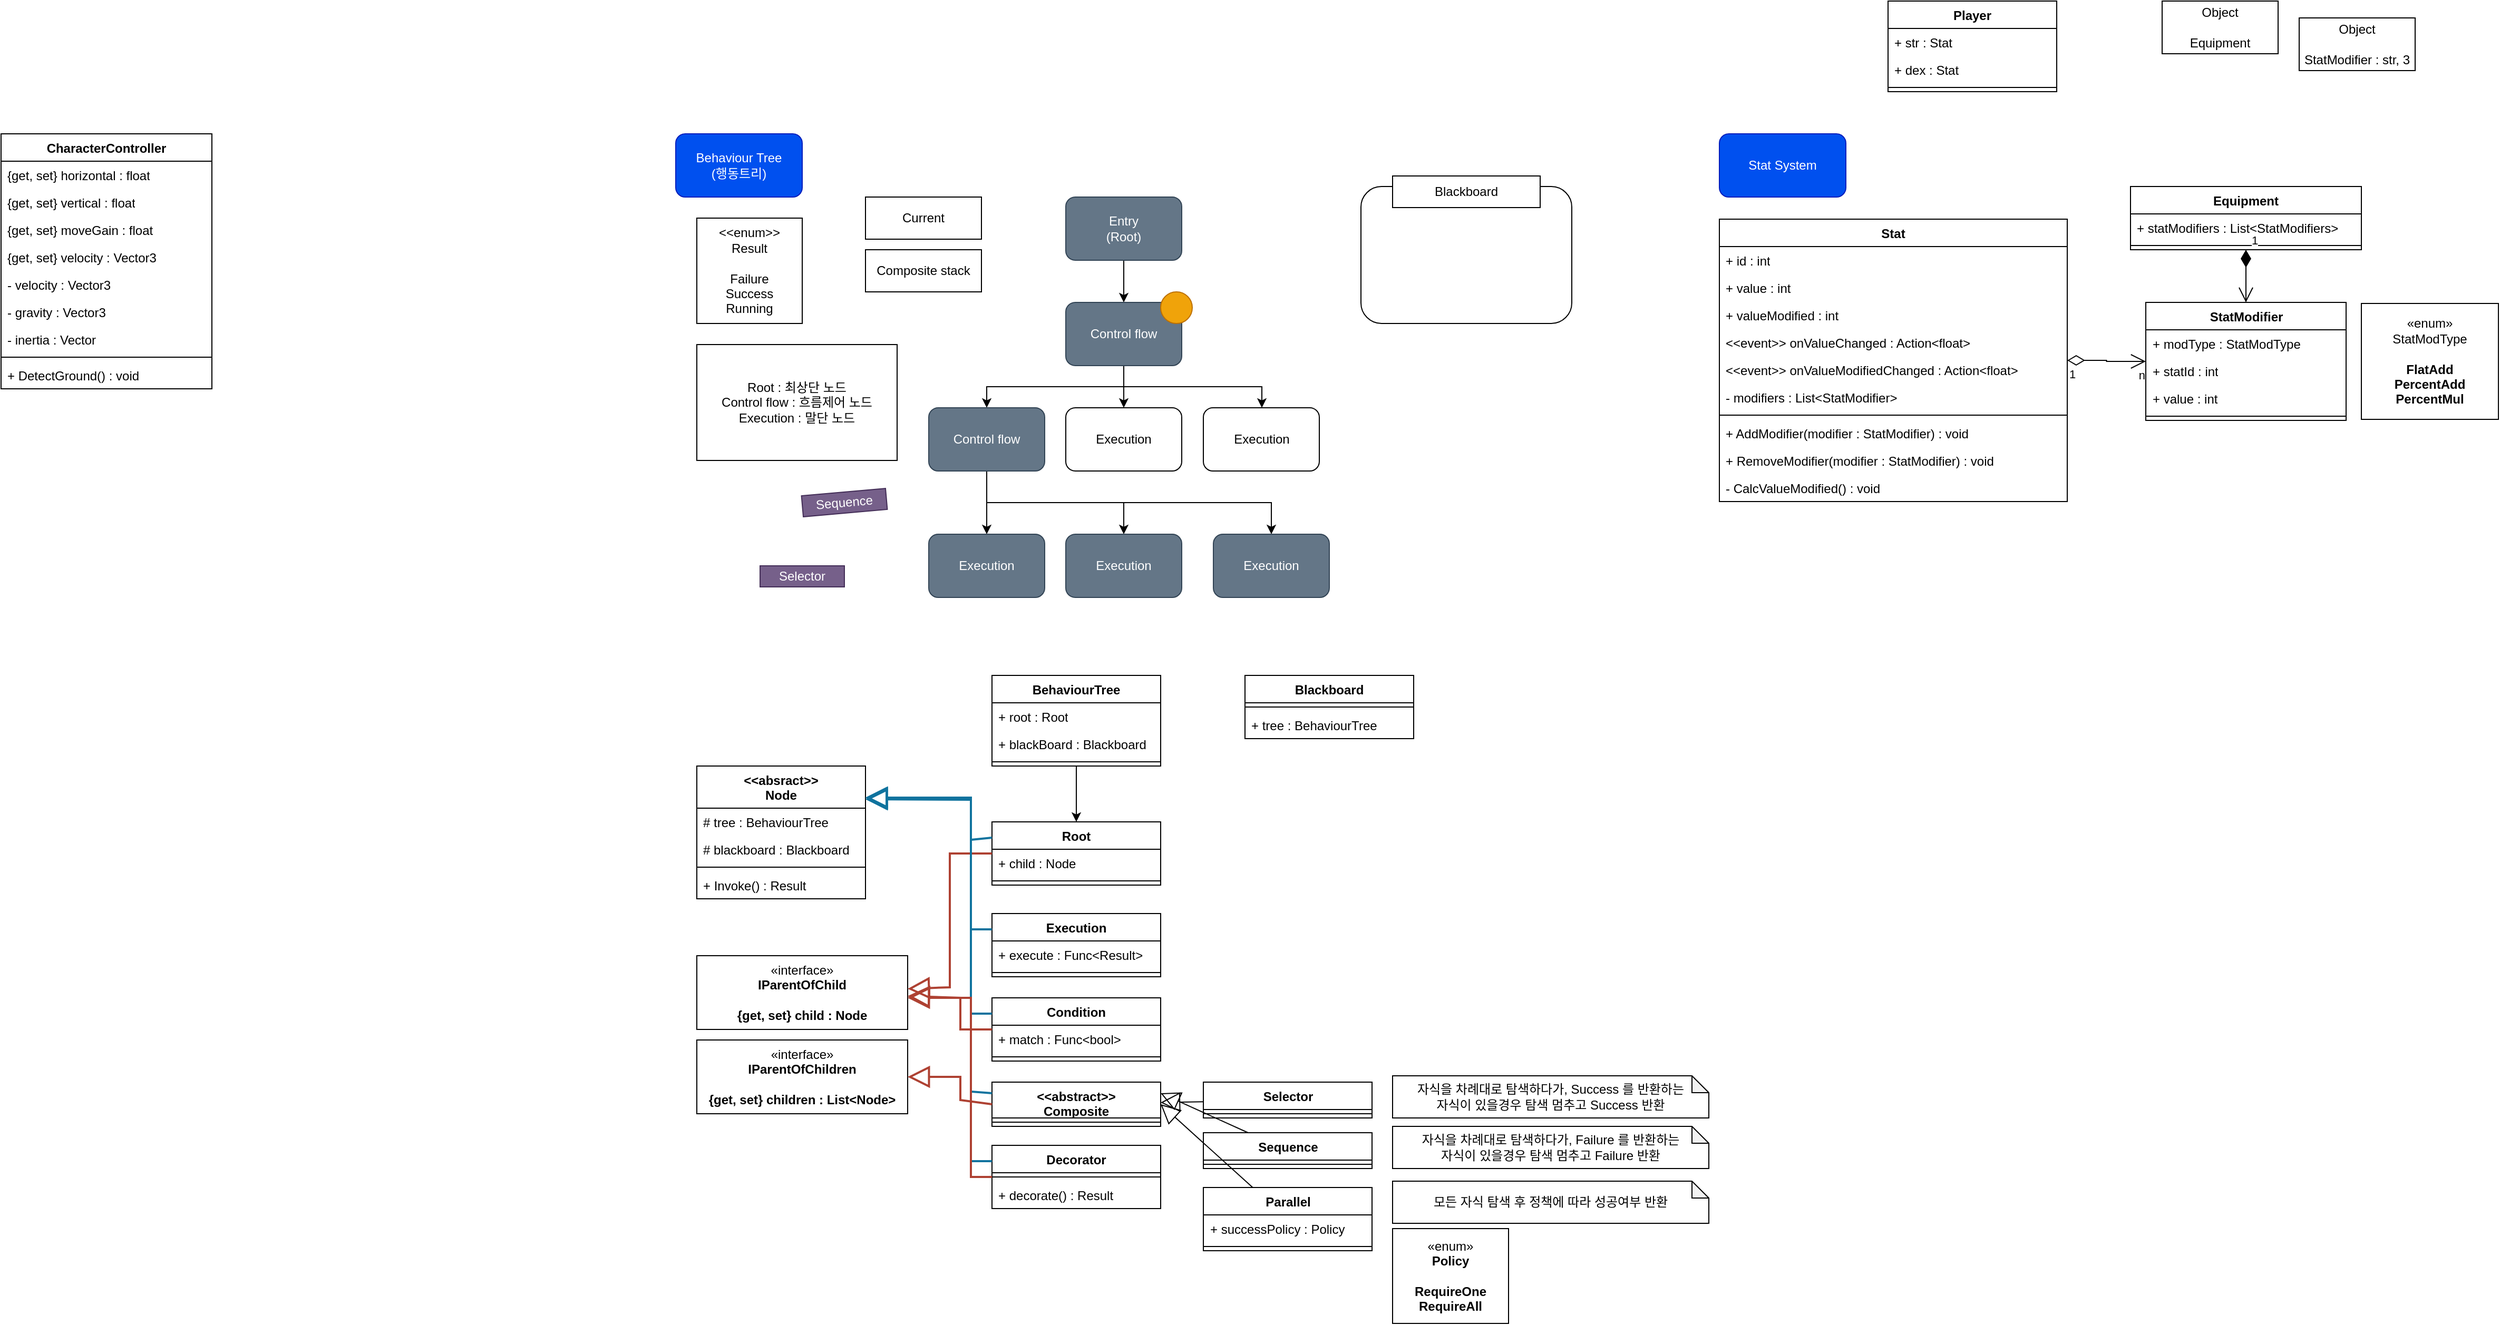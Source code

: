 <mxfile version="21.7.5" type="device">
  <diagram id="C5RBs43oDa-KdzZeNtuy" name="Page-1">
    <mxGraphModel dx="992" dy="1660" grid="1" gridSize="10" guides="1" tooltips="1" connect="1" arrows="1" fold="1" page="1" pageScale="1" pageWidth="827" pageHeight="1169" math="0" shadow="0">
      <root>
        <mxCell id="WIyWlLk6GJQsqaUBKTNV-0" />
        <mxCell id="WIyWlLk6GJQsqaUBKTNV-1" parent="WIyWlLk6GJQsqaUBKTNV-0" />
        <mxCell id="3A2nSRr05a6NxQdsoCol-0" value="CharacterController" style="swimlane;fontStyle=1;align=center;verticalAlign=top;childLayout=stackLayout;horizontal=1;startSize=26;horizontalStack=0;resizeParent=1;resizeParentMax=0;resizeLast=0;collapsible=1;marginBottom=0;whiteSpace=wrap;html=1;" parent="WIyWlLk6GJQsqaUBKTNV-1" vertex="1">
          <mxGeometry x="40" y="40" width="200" height="242" as="geometry" />
        </mxCell>
        <mxCell id="3A2nSRr05a6NxQdsoCol-1" value="{get, set} horizontal : float" style="text;strokeColor=none;fillColor=none;align=left;verticalAlign=top;spacingLeft=4;spacingRight=4;overflow=hidden;rotatable=0;points=[[0,0.5],[1,0.5]];portConstraint=eastwest;whiteSpace=wrap;html=1;" parent="3A2nSRr05a6NxQdsoCol-0" vertex="1">
          <mxGeometry y="26" width="200" height="26" as="geometry" />
        </mxCell>
        <mxCell id="3A2nSRr05a6NxQdsoCol-4" value="{get, set} vertical : float" style="text;strokeColor=none;fillColor=none;align=left;verticalAlign=top;spacingLeft=4;spacingRight=4;overflow=hidden;rotatable=0;points=[[0,0.5],[1,0.5]];portConstraint=eastwest;whiteSpace=wrap;html=1;" parent="3A2nSRr05a6NxQdsoCol-0" vertex="1">
          <mxGeometry y="52" width="200" height="26" as="geometry" />
        </mxCell>
        <mxCell id="3A2nSRr05a6NxQdsoCol-5" value="{get, set} moveGain : float" style="text;strokeColor=none;fillColor=none;align=left;verticalAlign=top;spacingLeft=4;spacingRight=4;overflow=hidden;rotatable=0;points=[[0,0.5],[1,0.5]];portConstraint=eastwest;whiteSpace=wrap;html=1;" parent="3A2nSRr05a6NxQdsoCol-0" vertex="1">
          <mxGeometry y="78" width="200" height="26" as="geometry" />
        </mxCell>
        <mxCell id="3A2nSRr05a6NxQdsoCol-8" value="{get, set} velocity : Vector3" style="text;strokeColor=none;fillColor=none;align=left;verticalAlign=top;spacingLeft=4;spacingRight=4;overflow=hidden;rotatable=0;points=[[0,0.5],[1,0.5]];portConstraint=eastwest;whiteSpace=wrap;html=1;" parent="3A2nSRr05a6NxQdsoCol-0" vertex="1">
          <mxGeometry y="104" width="200" height="26" as="geometry" />
        </mxCell>
        <mxCell id="3A2nSRr05a6NxQdsoCol-9" value="- velocity : Vector3" style="text;strokeColor=none;fillColor=none;align=left;verticalAlign=top;spacingLeft=4;spacingRight=4;overflow=hidden;rotatable=0;points=[[0,0.5],[1,0.5]];portConstraint=eastwest;whiteSpace=wrap;html=1;" parent="3A2nSRr05a6NxQdsoCol-0" vertex="1">
          <mxGeometry y="130" width="200" height="26" as="geometry" />
        </mxCell>
        <mxCell id="3A2nSRr05a6NxQdsoCol-6" value="- gravity : Vector3" style="text;strokeColor=none;fillColor=none;align=left;verticalAlign=top;spacingLeft=4;spacingRight=4;overflow=hidden;rotatable=0;points=[[0,0.5],[1,0.5]];portConstraint=eastwest;whiteSpace=wrap;html=1;" parent="3A2nSRr05a6NxQdsoCol-0" vertex="1">
          <mxGeometry y="156" width="200" height="26" as="geometry" />
        </mxCell>
        <mxCell id="3A2nSRr05a6NxQdsoCol-7" value="- inertia : Vector" style="text;strokeColor=none;fillColor=none;align=left;verticalAlign=top;spacingLeft=4;spacingRight=4;overflow=hidden;rotatable=0;points=[[0,0.5],[1,0.5]];portConstraint=eastwest;whiteSpace=wrap;html=1;" parent="3A2nSRr05a6NxQdsoCol-0" vertex="1">
          <mxGeometry y="182" width="200" height="26" as="geometry" />
        </mxCell>
        <mxCell id="3A2nSRr05a6NxQdsoCol-2" value="" style="line;strokeWidth=1;fillColor=none;align=left;verticalAlign=middle;spacingTop=-1;spacingLeft=3;spacingRight=3;rotatable=0;labelPosition=right;points=[];portConstraint=eastwest;strokeColor=inherit;" parent="3A2nSRr05a6NxQdsoCol-0" vertex="1">
          <mxGeometry y="208" width="200" height="8" as="geometry" />
        </mxCell>
        <mxCell id="3A2nSRr05a6NxQdsoCol-3" value="+ DetectGround() : void" style="text;strokeColor=none;fillColor=none;align=left;verticalAlign=top;spacingLeft=4;spacingRight=4;overflow=hidden;rotatable=0;points=[[0,0.5],[1,0.5]];portConstraint=eastwest;whiteSpace=wrap;html=1;" parent="3A2nSRr05a6NxQdsoCol-0" vertex="1">
          <mxGeometry y="216" width="200" height="26" as="geometry" />
        </mxCell>
        <mxCell id="oY7BJm6N0rm1ba3c1ZQi-0" value="Behaviour Tree&lt;br&gt;(행동트리)" style="rounded=1;whiteSpace=wrap;html=1;fillColor=#0050ef;fontColor=#ffffff;strokeColor=#001DBC;" parent="WIyWlLk6GJQsqaUBKTNV-1" vertex="1">
          <mxGeometry x="680" y="40" width="120" height="60" as="geometry" />
        </mxCell>
        <mxCell id="oY7BJm6N0rm1ba3c1ZQi-1" value="&amp;lt;&amp;lt;enum&amp;gt;&amp;gt;&lt;br&gt;Result&lt;br&gt;&lt;br&gt;Failure&lt;br&gt;Success&lt;br&gt;Running" style="rounded=0;whiteSpace=wrap;html=1;" parent="WIyWlLk6GJQsqaUBKTNV-1" vertex="1">
          <mxGeometry x="700" y="120" width="100" height="100" as="geometry" />
        </mxCell>
        <mxCell id="oY7BJm6N0rm1ba3c1ZQi-15" style="edgeStyle=orthogonalEdgeStyle;rounded=0;orthogonalLoop=1;jettySize=auto;html=1;" parent="WIyWlLk6GJQsqaUBKTNV-1" source="oY7BJm6N0rm1ba3c1ZQi-3" target="oY7BJm6N0rm1ba3c1ZQi-4" edge="1">
          <mxGeometry relative="1" as="geometry" />
        </mxCell>
        <mxCell id="oY7BJm6N0rm1ba3c1ZQi-3" value="Entry&lt;br&gt;(Root)" style="rounded=1;whiteSpace=wrap;html=1;fillColor=#647687;fontColor=#ffffff;strokeColor=#314354;" parent="WIyWlLk6GJQsqaUBKTNV-1" vertex="1">
          <mxGeometry x="1050" y="100" width="110" height="60" as="geometry" />
        </mxCell>
        <mxCell id="oY7BJm6N0rm1ba3c1ZQi-12" style="edgeStyle=orthogonalEdgeStyle;rounded=0;orthogonalLoop=1;jettySize=auto;html=1;" parent="WIyWlLk6GJQsqaUBKTNV-1" source="oY7BJm6N0rm1ba3c1ZQi-4" target="oY7BJm6N0rm1ba3c1ZQi-6" edge="1">
          <mxGeometry relative="1" as="geometry" />
        </mxCell>
        <mxCell id="oY7BJm6N0rm1ba3c1ZQi-13" style="edgeStyle=orthogonalEdgeStyle;rounded=0;orthogonalLoop=1;jettySize=auto;html=1;" parent="WIyWlLk6GJQsqaUBKTNV-1" source="oY7BJm6N0rm1ba3c1ZQi-4" target="oY7BJm6N0rm1ba3c1ZQi-5" edge="1">
          <mxGeometry relative="1" as="geometry">
            <Array as="points">
              <mxPoint x="1105" y="280" />
              <mxPoint x="975" y="280" />
            </Array>
          </mxGeometry>
        </mxCell>
        <mxCell id="oY7BJm6N0rm1ba3c1ZQi-14" style="edgeStyle=orthogonalEdgeStyle;rounded=0;orthogonalLoop=1;jettySize=auto;html=1;" parent="WIyWlLk6GJQsqaUBKTNV-1" source="oY7BJm6N0rm1ba3c1ZQi-4" target="oY7BJm6N0rm1ba3c1ZQi-7" edge="1">
          <mxGeometry relative="1" as="geometry">
            <Array as="points">
              <mxPoint x="1105" y="280" />
              <mxPoint x="1236" y="280" />
            </Array>
          </mxGeometry>
        </mxCell>
        <mxCell id="oY7BJm6N0rm1ba3c1ZQi-4" value="Control flow" style="rounded=1;whiteSpace=wrap;html=1;fillColor=#647687;fontColor=#ffffff;strokeColor=#314354;" parent="WIyWlLk6GJQsqaUBKTNV-1" vertex="1">
          <mxGeometry x="1050" y="200" width="110" height="60" as="geometry" />
        </mxCell>
        <mxCell id="oY7BJm6N0rm1ba3c1ZQi-10" style="edgeStyle=orthogonalEdgeStyle;rounded=0;orthogonalLoop=1;jettySize=auto;html=1;entryX=0.5;entryY=0;entryDx=0;entryDy=0;" parent="WIyWlLk6GJQsqaUBKTNV-1" source="oY7BJm6N0rm1ba3c1ZQi-5" target="oY7BJm6N0rm1ba3c1ZQi-8" edge="1">
          <mxGeometry relative="1" as="geometry" />
        </mxCell>
        <mxCell id="oY7BJm6N0rm1ba3c1ZQi-11" style="edgeStyle=orthogonalEdgeStyle;rounded=0;orthogonalLoop=1;jettySize=auto;html=1;" parent="WIyWlLk6GJQsqaUBKTNV-1" source="oY7BJm6N0rm1ba3c1ZQi-5" target="oY7BJm6N0rm1ba3c1ZQi-9" edge="1">
          <mxGeometry relative="1" as="geometry">
            <Array as="points">
              <mxPoint x="975" y="390" />
              <mxPoint x="1105" y="390" />
            </Array>
          </mxGeometry>
        </mxCell>
        <mxCell id="oY7BJm6N0rm1ba3c1ZQi-90" style="edgeStyle=orthogonalEdgeStyle;rounded=0;orthogonalLoop=1;jettySize=auto;html=1;" parent="WIyWlLk6GJQsqaUBKTNV-1" source="oY7BJm6N0rm1ba3c1ZQi-5" target="oY7BJm6N0rm1ba3c1ZQi-89" edge="1">
          <mxGeometry relative="1" as="geometry">
            <Array as="points">
              <mxPoint x="975" y="390" />
              <mxPoint x="1245" y="390" />
            </Array>
          </mxGeometry>
        </mxCell>
        <mxCell id="oY7BJm6N0rm1ba3c1ZQi-5" value="Control flow" style="rounded=1;whiteSpace=wrap;html=1;fillColor=#647687;fontColor=#ffffff;strokeColor=#314354;" parent="WIyWlLk6GJQsqaUBKTNV-1" vertex="1">
          <mxGeometry x="920" y="300" width="110" height="60" as="geometry" />
        </mxCell>
        <mxCell id="oY7BJm6N0rm1ba3c1ZQi-6" value="Execution" style="rounded=1;whiteSpace=wrap;html=1;" parent="WIyWlLk6GJQsqaUBKTNV-1" vertex="1">
          <mxGeometry x="1050" y="300" width="110" height="60" as="geometry" />
        </mxCell>
        <mxCell id="oY7BJm6N0rm1ba3c1ZQi-7" value="Execution" style="rounded=1;whiteSpace=wrap;html=1;" parent="WIyWlLk6GJQsqaUBKTNV-1" vertex="1">
          <mxGeometry x="1180.5" y="300" width="110" height="60" as="geometry" />
        </mxCell>
        <mxCell id="oY7BJm6N0rm1ba3c1ZQi-8" value="Execution" style="rounded=1;whiteSpace=wrap;html=1;fillColor=#647687;fontColor=#ffffff;strokeColor=#314354;" parent="WIyWlLk6GJQsqaUBKTNV-1" vertex="1">
          <mxGeometry x="920" y="420" width="110" height="60" as="geometry" />
        </mxCell>
        <mxCell id="oY7BJm6N0rm1ba3c1ZQi-9" value="Execution" style="rounded=1;whiteSpace=wrap;html=1;fillColor=#647687;fontColor=#ffffff;strokeColor=#314354;" parent="WIyWlLk6GJQsqaUBKTNV-1" vertex="1">
          <mxGeometry x="1050" y="420" width="110" height="60" as="geometry" />
        </mxCell>
        <mxCell id="oY7BJm6N0rm1ba3c1ZQi-16" value="Root : 최상단 노드&lt;br&gt;Control flow : 흐름제어 노드&lt;br&gt;Execution : 말단 노드" style="rounded=0;whiteSpace=wrap;html=1;" parent="WIyWlLk6GJQsqaUBKTNV-1" vertex="1">
          <mxGeometry x="700" y="240" width="190" height="110" as="geometry" />
        </mxCell>
        <mxCell id="oY7BJm6N0rm1ba3c1ZQi-17" value="" style="rounded=1;whiteSpace=wrap;html=1;" parent="WIyWlLk6GJQsqaUBKTNV-1" vertex="1">
          <mxGeometry x="1330" y="90" width="200" height="130" as="geometry" />
        </mxCell>
        <mxCell id="oY7BJm6N0rm1ba3c1ZQi-18" value="Blackboard" style="rounded=0;whiteSpace=wrap;html=1;" parent="WIyWlLk6GJQsqaUBKTNV-1" vertex="1">
          <mxGeometry x="1360" y="80" width="140" height="30" as="geometry" />
        </mxCell>
        <mxCell id="oY7BJm6N0rm1ba3c1ZQi-22" value="&amp;lt;&amp;lt;absract&amp;gt;&amp;gt;&lt;br&gt;Node" style="swimlane;fontStyle=1;align=center;verticalAlign=top;childLayout=stackLayout;horizontal=1;startSize=40;horizontalStack=0;resizeParent=1;resizeParentMax=0;resizeLast=0;collapsible=1;marginBottom=0;whiteSpace=wrap;html=1;" parent="WIyWlLk6GJQsqaUBKTNV-1" vertex="1">
          <mxGeometry x="700" y="640" width="160" height="126" as="geometry" />
        </mxCell>
        <mxCell id="oY7BJm6N0rm1ba3c1ZQi-31" value="# tree : BehaviourTree" style="text;strokeColor=none;fillColor=none;align=left;verticalAlign=top;spacingLeft=4;spacingRight=4;overflow=hidden;rotatable=0;points=[[0,0.5],[1,0.5]];portConstraint=eastwest;whiteSpace=wrap;html=1;" parent="oY7BJm6N0rm1ba3c1ZQi-22" vertex="1">
          <mxGeometry y="40" width="160" height="26" as="geometry" />
        </mxCell>
        <mxCell id="oY7BJm6N0rm1ba3c1ZQi-30" value="# blackboard : Blackboard" style="text;strokeColor=none;fillColor=none;align=left;verticalAlign=top;spacingLeft=4;spacingRight=4;overflow=hidden;rotatable=0;points=[[0,0.5],[1,0.5]];portConstraint=eastwest;whiteSpace=wrap;html=1;" parent="oY7BJm6N0rm1ba3c1ZQi-22" vertex="1">
          <mxGeometry y="66" width="160" height="26" as="geometry" />
        </mxCell>
        <mxCell id="oY7BJm6N0rm1ba3c1ZQi-24" value="" style="line;strokeWidth=1;fillColor=none;align=left;verticalAlign=middle;spacingTop=-1;spacingLeft=3;spacingRight=3;rotatable=0;labelPosition=right;points=[];portConstraint=eastwest;strokeColor=inherit;" parent="oY7BJm6N0rm1ba3c1ZQi-22" vertex="1">
          <mxGeometry y="92" width="160" height="8" as="geometry" />
        </mxCell>
        <mxCell id="oY7BJm6N0rm1ba3c1ZQi-25" value="+ Invoke() : Result" style="text;strokeColor=none;fillColor=none;align=left;verticalAlign=top;spacingLeft=4;spacingRight=4;overflow=hidden;rotatable=0;points=[[0,0.5],[1,0.5]];portConstraint=eastwest;whiteSpace=wrap;html=1;" parent="oY7BJm6N0rm1ba3c1ZQi-22" vertex="1">
          <mxGeometry y="100" width="160" height="26" as="geometry" />
        </mxCell>
        <mxCell id="oY7BJm6N0rm1ba3c1ZQi-40" style="edgeStyle=orthogonalEdgeStyle;rounded=0;orthogonalLoop=1;jettySize=auto;html=1;entryX=0.5;entryY=0;entryDx=0;entryDy=0;" parent="WIyWlLk6GJQsqaUBKTNV-1" source="oY7BJm6N0rm1ba3c1ZQi-26" target="oY7BJm6N0rm1ba3c1ZQi-32" edge="1">
          <mxGeometry relative="1" as="geometry" />
        </mxCell>
        <mxCell id="oY7BJm6N0rm1ba3c1ZQi-26" value="BehaviourTree" style="swimlane;fontStyle=1;align=center;verticalAlign=top;childLayout=stackLayout;horizontal=1;startSize=26;horizontalStack=0;resizeParent=1;resizeParentMax=0;resizeLast=0;collapsible=1;marginBottom=0;whiteSpace=wrap;html=1;" parent="WIyWlLk6GJQsqaUBKTNV-1" vertex="1">
          <mxGeometry x="980" y="554" width="160" height="86" as="geometry" />
        </mxCell>
        <mxCell id="oY7BJm6N0rm1ba3c1ZQi-27" value="+ root : Root" style="text;strokeColor=none;fillColor=none;align=left;verticalAlign=top;spacingLeft=4;spacingRight=4;overflow=hidden;rotatable=0;points=[[0,0.5],[1,0.5]];portConstraint=eastwest;whiteSpace=wrap;html=1;" parent="oY7BJm6N0rm1ba3c1ZQi-26" vertex="1">
          <mxGeometry y="26" width="160" height="26" as="geometry" />
        </mxCell>
        <mxCell id="oY7BJm6N0rm1ba3c1ZQi-29" value="+ blackBoard : Blackboard" style="text;strokeColor=none;fillColor=none;align=left;verticalAlign=top;spacingLeft=4;spacingRight=4;overflow=hidden;rotatable=0;points=[[0,0.5],[1,0.5]];portConstraint=eastwest;whiteSpace=wrap;html=1;" parent="oY7BJm6N0rm1ba3c1ZQi-26" vertex="1">
          <mxGeometry y="52" width="160" height="26" as="geometry" />
        </mxCell>
        <mxCell id="oY7BJm6N0rm1ba3c1ZQi-28" value="" style="line;strokeWidth=1;fillColor=none;align=left;verticalAlign=middle;spacingTop=-1;spacingLeft=3;spacingRight=3;rotatable=0;labelPosition=right;points=[];portConstraint=eastwest;strokeColor=inherit;" parent="oY7BJm6N0rm1ba3c1ZQi-26" vertex="1">
          <mxGeometry y="78" width="160" height="8" as="geometry" />
        </mxCell>
        <mxCell id="oY7BJm6N0rm1ba3c1ZQi-32" value="Root" style="swimlane;fontStyle=1;align=center;verticalAlign=top;childLayout=stackLayout;horizontal=1;startSize=26;horizontalStack=0;resizeParent=1;resizeParentMax=0;resizeLast=0;collapsible=1;marginBottom=0;whiteSpace=wrap;html=1;" parent="WIyWlLk6GJQsqaUBKTNV-1" vertex="1">
          <mxGeometry x="980" y="693" width="160" height="60" as="geometry" />
        </mxCell>
        <mxCell id="oY7BJm6N0rm1ba3c1ZQi-35" value="+ child : Node" style="text;strokeColor=none;fillColor=none;align=left;verticalAlign=top;spacingLeft=4;spacingRight=4;overflow=hidden;rotatable=0;points=[[0,0.5],[1,0.5]];portConstraint=eastwest;whiteSpace=wrap;html=1;" parent="oY7BJm6N0rm1ba3c1ZQi-32" vertex="1">
          <mxGeometry y="26" width="160" height="26" as="geometry" />
        </mxCell>
        <mxCell id="oY7BJm6N0rm1ba3c1ZQi-34" value="" style="line;strokeWidth=1;fillColor=none;align=left;verticalAlign=middle;spacingTop=-1;spacingLeft=3;spacingRight=3;rotatable=0;labelPosition=right;points=[];portConstraint=eastwest;strokeColor=inherit;" parent="oY7BJm6N0rm1ba3c1ZQi-32" vertex="1">
          <mxGeometry y="52" width="160" height="8" as="geometry" />
        </mxCell>
        <mxCell id="oY7BJm6N0rm1ba3c1ZQi-36" value="«interface»&lt;br&gt;&lt;b&gt;IParentOfChild&lt;br&gt;&lt;br&gt;{get, set} child : Node&lt;br&gt;&lt;/b&gt;" style="html=1;whiteSpace=wrap;" parent="WIyWlLk6GJQsqaUBKTNV-1" vertex="1">
          <mxGeometry x="700" y="820" width="200" height="70" as="geometry" />
        </mxCell>
        <mxCell id="oY7BJm6N0rm1ba3c1ZQi-37" value="" style="endArrow=block;endSize=16;endFill=0;html=1;rounded=0;fillColor=#fad9d5;strokeColor=#ae4132;strokeWidth=2;" parent="WIyWlLk6GJQsqaUBKTNV-1" source="oY7BJm6N0rm1ba3c1ZQi-32" target="oY7BJm6N0rm1ba3c1ZQi-36" edge="1">
          <mxGeometry width="160" relative="1" as="geometry">
            <mxPoint x="1100" y="940" as="sourcePoint" />
            <mxPoint x="1260" y="940" as="targetPoint" />
            <Array as="points">
              <mxPoint x="940" y="723" />
              <mxPoint x="940" y="850" />
            </Array>
          </mxGeometry>
        </mxCell>
        <mxCell id="oY7BJm6N0rm1ba3c1ZQi-38" value="" style="endArrow=block;endSize=16;endFill=0;html=1;rounded=0;fillColor=#b1ddf0;strokeColor=#10739e;strokeWidth=2;exitX=0;exitY=0.25;exitDx=0;exitDy=0;entryX=1;entryY=0.25;entryDx=0;entryDy=0;" parent="WIyWlLk6GJQsqaUBKTNV-1" source="oY7BJm6N0rm1ba3c1ZQi-32" target="oY7BJm6N0rm1ba3c1ZQi-22" edge="1">
          <mxGeometry width="160" relative="1" as="geometry">
            <mxPoint x="986" y="730" as="sourcePoint" />
            <mxPoint x="841" y="830" as="targetPoint" />
            <Array as="points">
              <mxPoint x="960" y="710" />
              <mxPoint x="960" y="672" />
            </Array>
          </mxGeometry>
        </mxCell>
        <mxCell id="oY7BJm6N0rm1ba3c1ZQi-39" value="«interface»&lt;br&gt;&lt;b&gt;IParentOfChildren&lt;br&gt;&lt;br&gt;{get, set} children : List&amp;lt;Node&amp;gt;&lt;br&gt;&lt;/b&gt;" style="html=1;whiteSpace=wrap;" parent="WIyWlLk6GJQsqaUBKTNV-1" vertex="1">
          <mxGeometry x="700" y="900" width="200" height="70" as="geometry" />
        </mxCell>
        <mxCell id="oY7BJm6N0rm1ba3c1ZQi-42" value="Execution" style="swimlane;fontStyle=1;align=center;verticalAlign=top;childLayout=stackLayout;horizontal=1;startSize=26;horizontalStack=0;resizeParent=1;resizeParentMax=0;resizeLast=0;collapsible=1;marginBottom=0;whiteSpace=wrap;html=1;" parent="WIyWlLk6GJQsqaUBKTNV-1" vertex="1">
          <mxGeometry x="980" y="780" width="160" height="60" as="geometry" />
        </mxCell>
        <mxCell id="oY7BJm6N0rm1ba3c1ZQi-46" value="+ execute : Func&amp;lt;Result&amp;gt;" style="text;strokeColor=none;fillColor=none;align=left;verticalAlign=top;spacingLeft=4;spacingRight=4;overflow=hidden;rotatable=0;points=[[0,0.5],[1,0.5]];portConstraint=eastwest;whiteSpace=wrap;html=1;" parent="oY7BJm6N0rm1ba3c1ZQi-42" vertex="1">
          <mxGeometry y="26" width="160" height="26" as="geometry" />
        </mxCell>
        <mxCell id="oY7BJm6N0rm1ba3c1ZQi-44" value="" style="line;strokeWidth=1;fillColor=none;align=left;verticalAlign=middle;spacingTop=-1;spacingLeft=3;spacingRight=3;rotatable=0;labelPosition=right;points=[];portConstraint=eastwest;strokeColor=inherit;" parent="oY7BJm6N0rm1ba3c1ZQi-42" vertex="1">
          <mxGeometry y="52" width="160" height="8" as="geometry" />
        </mxCell>
        <mxCell id="oY7BJm6N0rm1ba3c1ZQi-45" value="" style="endArrow=block;endSize=16;endFill=0;html=1;rounded=0;fillColor=#b1ddf0;strokeColor=#10739e;strokeWidth=2;exitX=0;exitY=0.25;exitDx=0;exitDy=0;" parent="WIyWlLk6GJQsqaUBKTNV-1" source="oY7BJm6N0rm1ba3c1ZQi-42" edge="1">
          <mxGeometry width="160" relative="1" as="geometry">
            <mxPoint x="990" y="718" as="sourcePoint" />
            <mxPoint x="860" y="670" as="targetPoint" />
            <Array as="points">
              <mxPoint x="960" y="795" />
              <mxPoint x="960" y="670" />
            </Array>
          </mxGeometry>
        </mxCell>
        <mxCell id="oY7BJm6N0rm1ba3c1ZQi-47" value="Condition" style="swimlane;fontStyle=1;align=center;verticalAlign=top;childLayout=stackLayout;horizontal=1;startSize=26;horizontalStack=0;resizeParent=1;resizeParentMax=0;resizeLast=0;collapsible=1;marginBottom=0;whiteSpace=wrap;html=1;" parent="WIyWlLk6GJQsqaUBKTNV-1" vertex="1">
          <mxGeometry x="980" y="860" width="160" height="60" as="geometry" />
        </mxCell>
        <mxCell id="oY7BJm6N0rm1ba3c1ZQi-48" value="+ match : Func&amp;lt;bool&amp;gt;" style="text;strokeColor=none;fillColor=none;align=left;verticalAlign=top;spacingLeft=4;spacingRight=4;overflow=hidden;rotatable=0;points=[[0,0.5],[1,0.5]];portConstraint=eastwest;whiteSpace=wrap;html=1;" parent="oY7BJm6N0rm1ba3c1ZQi-47" vertex="1">
          <mxGeometry y="26" width="160" height="26" as="geometry" />
        </mxCell>
        <mxCell id="oY7BJm6N0rm1ba3c1ZQi-49" value="" style="line;strokeWidth=1;fillColor=none;align=left;verticalAlign=middle;spacingTop=-1;spacingLeft=3;spacingRight=3;rotatable=0;labelPosition=right;points=[];portConstraint=eastwest;strokeColor=inherit;" parent="oY7BJm6N0rm1ba3c1ZQi-47" vertex="1">
          <mxGeometry y="52" width="160" height="8" as="geometry" />
        </mxCell>
        <mxCell id="oY7BJm6N0rm1ba3c1ZQi-50" value="" style="endArrow=block;endSize=16;endFill=0;html=1;rounded=0;fillColor=#b1ddf0;strokeColor=#10739e;strokeWidth=2;exitX=0;exitY=0.25;exitDx=0;exitDy=0;" parent="WIyWlLk6GJQsqaUBKTNV-1" source="oY7BJm6N0rm1ba3c1ZQi-47" edge="1">
          <mxGeometry width="160" relative="1" as="geometry">
            <mxPoint x="950" y="940" as="sourcePoint" />
            <mxPoint x="860" y="670" as="targetPoint" />
            <Array as="points">
              <mxPoint x="960" y="875" />
              <mxPoint x="960" y="670" />
            </Array>
          </mxGeometry>
        </mxCell>
        <mxCell id="oY7BJm6N0rm1ba3c1ZQi-51" value="" style="endArrow=block;endSize=16;endFill=0;html=1;rounded=0;fillColor=#fad9d5;strokeColor=#ae4132;strokeWidth=2;" parent="WIyWlLk6GJQsqaUBKTNV-1" source="oY7BJm6N0rm1ba3c1ZQi-47" target="oY7BJm6N0rm1ba3c1ZQi-36" edge="1">
          <mxGeometry width="160" relative="1" as="geometry">
            <mxPoint x="990" y="733" as="sourcePoint" />
            <mxPoint x="910" y="861" as="targetPoint" />
            <Array as="points">
              <mxPoint x="950" y="890" />
              <mxPoint x="950" y="860" />
            </Array>
          </mxGeometry>
        </mxCell>
        <mxCell id="oY7BJm6N0rm1ba3c1ZQi-52" value="&amp;lt;&amp;lt;abstract&amp;gt;&amp;gt;&lt;br&gt;Composite" style="swimlane;fontStyle=1;align=center;verticalAlign=top;childLayout=stackLayout;horizontal=1;startSize=34;horizontalStack=0;resizeParent=1;resizeParentMax=0;resizeLast=0;collapsible=1;marginBottom=0;whiteSpace=wrap;html=1;" parent="WIyWlLk6GJQsqaUBKTNV-1" vertex="1">
          <mxGeometry x="980" y="940" width="160" height="42" as="geometry" />
        </mxCell>
        <mxCell id="oY7BJm6N0rm1ba3c1ZQi-54" value="" style="line;strokeWidth=1;fillColor=none;align=left;verticalAlign=middle;spacingTop=-1;spacingLeft=3;spacingRight=3;rotatable=0;labelPosition=right;points=[];portConstraint=eastwest;strokeColor=inherit;" parent="oY7BJm6N0rm1ba3c1ZQi-52" vertex="1">
          <mxGeometry y="34" width="160" height="8" as="geometry" />
        </mxCell>
        <mxCell id="oY7BJm6N0rm1ba3c1ZQi-55" value="" style="endArrow=block;endSize=16;endFill=0;html=1;rounded=0;fillColor=#b1ddf0;strokeColor=#10739e;strokeWidth=2;exitX=0;exitY=0.25;exitDx=0;exitDy=0;" parent="WIyWlLk6GJQsqaUBKTNV-1" source="oY7BJm6N0rm1ba3c1ZQi-52" edge="1">
          <mxGeometry width="160" relative="1" as="geometry">
            <mxPoint x="990" y="885" as="sourcePoint" />
            <mxPoint x="860" y="670" as="targetPoint" />
            <Array as="points">
              <mxPoint x="960" y="949" />
              <mxPoint x="960" y="670" />
            </Array>
          </mxGeometry>
        </mxCell>
        <mxCell id="oY7BJm6N0rm1ba3c1ZQi-57" value="" style="endArrow=block;endSize=16;endFill=0;html=1;rounded=0;fillColor=#fad9d5;strokeColor=#ae4132;strokeWidth=2;exitX=0;exitY=0.5;exitDx=0;exitDy=0;entryX=1;entryY=0.5;entryDx=0;entryDy=0;" parent="WIyWlLk6GJQsqaUBKTNV-1" source="oY7BJm6N0rm1ba3c1ZQi-52" target="oY7BJm6N0rm1ba3c1ZQi-39" edge="1">
          <mxGeometry width="160" relative="1" as="geometry">
            <mxPoint x="990" y="900" as="sourcePoint" />
            <mxPoint x="910" y="868" as="targetPoint" />
            <Array as="points">
              <mxPoint x="950" y="957" />
              <mxPoint x="950" y="935" />
            </Array>
          </mxGeometry>
        </mxCell>
        <mxCell id="oY7BJm6N0rm1ba3c1ZQi-58" value="Selector" style="swimlane;fontStyle=1;align=center;verticalAlign=top;childLayout=stackLayout;horizontal=1;startSize=26;horizontalStack=0;resizeParent=1;resizeParentMax=0;resizeLast=0;collapsible=1;marginBottom=0;whiteSpace=wrap;html=1;" parent="WIyWlLk6GJQsqaUBKTNV-1" vertex="1">
          <mxGeometry x="1180.5" y="940" width="160" height="34" as="geometry" />
        </mxCell>
        <mxCell id="oY7BJm6N0rm1ba3c1ZQi-60" value="" style="line;strokeWidth=1;fillColor=none;align=left;verticalAlign=middle;spacingTop=-1;spacingLeft=3;spacingRight=3;rotatable=0;labelPosition=right;points=[];portConstraint=eastwest;strokeColor=inherit;" parent="oY7BJm6N0rm1ba3c1ZQi-58" vertex="1">
          <mxGeometry y="26" width="160" height="8" as="geometry" />
        </mxCell>
        <mxCell id="oY7BJm6N0rm1ba3c1ZQi-61" value="" style="endArrow=block;endSize=16;endFill=0;html=1;rounded=0;" parent="WIyWlLk6GJQsqaUBKTNV-1" source="oY7BJm6N0rm1ba3c1ZQi-58" target="oY7BJm6N0rm1ba3c1ZQi-52" edge="1">
          <mxGeometry width="160" relative="1" as="geometry">
            <mxPoint x="1090" y="870" as="sourcePoint" />
            <mxPoint x="1250" y="870" as="targetPoint" />
          </mxGeometry>
        </mxCell>
        <mxCell id="oY7BJm6N0rm1ba3c1ZQi-64" value="Sequence" style="swimlane;fontStyle=1;align=center;verticalAlign=top;childLayout=stackLayout;horizontal=1;startSize=26;horizontalStack=0;resizeParent=1;resizeParentMax=0;resizeLast=0;collapsible=1;marginBottom=0;whiteSpace=wrap;html=1;" parent="WIyWlLk6GJQsqaUBKTNV-1" vertex="1">
          <mxGeometry x="1180.5" y="988" width="160" height="34" as="geometry" />
        </mxCell>
        <mxCell id="oY7BJm6N0rm1ba3c1ZQi-65" value="" style="line;strokeWidth=1;fillColor=none;align=left;verticalAlign=middle;spacingTop=-1;spacingLeft=3;spacingRight=3;rotatable=0;labelPosition=right;points=[];portConstraint=eastwest;strokeColor=inherit;" parent="oY7BJm6N0rm1ba3c1ZQi-64" vertex="1">
          <mxGeometry y="26" width="160" height="8" as="geometry" />
        </mxCell>
        <mxCell id="oY7BJm6N0rm1ba3c1ZQi-66" value="자식을 차례대로 탐색하다가, Success 를 반환하는&lt;br&gt;자식이 있을경우 탐색 멈추고 Success 반환" style="shape=note;whiteSpace=wrap;html=1;backgroundOutline=1;darkOpacity=0.05;size=16;" parent="WIyWlLk6GJQsqaUBKTNV-1" vertex="1">
          <mxGeometry x="1360" y="934" width="300" height="40" as="geometry" />
        </mxCell>
        <mxCell id="oY7BJm6N0rm1ba3c1ZQi-67" value="자식을 차례대로 탐색하다가, Failure 를 반환하는&lt;br&gt;자식이 있을경우 탐색 멈추고 Failure 반환" style="shape=note;whiteSpace=wrap;html=1;backgroundOutline=1;darkOpacity=0.05;size=16;" parent="WIyWlLk6GJQsqaUBKTNV-1" vertex="1">
          <mxGeometry x="1360" y="982" width="300" height="40" as="geometry" />
        </mxCell>
        <mxCell id="oY7BJm6N0rm1ba3c1ZQi-68" value="Parallel" style="swimlane;fontStyle=1;align=center;verticalAlign=top;childLayout=stackLayout;horizontal=1;startSize=26;horizontalStack=0;resizeParent=1;resizeParentMax=0;resizeLast=0;collapsible=1;marginBottom=0;whiteSpace=wrap;html=1;" parent="WIyWlLk6GJQsqaUBKTNV-1" vertex="1">
          <mxGeometry x="1180.5" y="1040" width="160" height="60" as="geometry" />
        </mxCell>
        <mxCell id="oY7BJm6N0rm1ba3c1ZQi-75" value="+ successPolicy : Policy" style="text;strokeColor=none;fillColor=none;align=left;verticalAlign=top;spacingLeft=4;spacingRight=4;overflow=hidden;rotatable=0;points=[[0,0.5],[1,0.5]];portConstraint=eastwest;whiteSpace=wrap;html=1;" parent="oY7BJm6N0rm1ba3c1ZQi-68" vertex="1">
          <mxGeometry y="26" width="160" height="26" as="geometry" />
        </mxCell>
        <mxCell id="oY7BJm6N0rm1ba3c1ZQi-69" value="" style="line;strokeWidth=1;fillColor=none;align=left;verticalAlign=middle;spacingTop=-1;spacingLeft=3;spacingRight=3;rotatable=0;labelPosition=right;points=[];portConstraint=eastwest;strokeColor=inherit;" parent="oY7BJm6N0rm1ba3c1ZQi-68" vertex="1">
          <mxGeometry y="52" width="160" height="8" as="geometry" />
        </mxCell>
        <mxCell id="oY7BJm6N0rm1ba3c1ZQi-70" value="모든 자식 탐색 후 정책에 따라 성공여부 반환" style="shape=note;whiteSpace=wrap;html=1;backgroundOutline=1;darkOpacity=0.05;size=16;" parent="WIyWlLk6GJQsqaUBKTNV-1" vertex="1">
          <mxGeometry x="1360" y="1034" width="300" height="40" as="geometry" />
        </mxCell>
        <mxCell id="oY7BJm6N0rm1ba3c1ZQi-71" value="" style="endArrow=block;endSize=16;endFill=0;html=1;rounded=0;entryX=1;entryY=0.25;entryDx=0;entryDy=0;" parent="WIyWlLk6GJQsqaUBKTNV-1" source="oY7BJm6N0rm1ba3c1ZQi-64" target="oY7BJm6N0rm1ba3c1ZQi-52" edge="1">
          <mxGeometry width="160" relative="1" as="geometry">
            <mxPoint x="1191" y="969" as="sourcePoint" />
            <mxPoint x="1150" y="969" as="targetPoint" />
          </mxGeometry>
        </mxCell>
        <mxCell id="oY7BJm6N0rm1ba3c1ZQi-72" value="" style="endArrow=block;endSize=16;endFill=0;html=1;rounded=0;entryX=1;entryY=0.5;entryDx=0;entryDy=0;" parent="WIyWlLk6GJQsqaUBKTNV-1" source="oY7BJm6N0rm1ba3c1ZQi-68" target="oY7BJm6N0rm1ba3c1ZQi-52" edge="1">
          <mxGeometry width="160" relative="1" as="geometry">
            <mxPoint x="1193" y="998" as="sourcePoint" />
            <mxPoint x="1104" y="982" as="targetPoint" />
          </mxGeometry>
        </mxCell>
        <mxCell id="oY7BJm6N0rm1ba3c1ZQi-74" value="«enum»&lt;br&gt;&lt;b&gt;Policy&lt;br&gt;&lt;br&gt;RequireOne&lt;br&gt;RequireAll&lt;br&gt;&lt;/b&gt;" style="html=1;whiteSpace=wrap;" parent="WIyWlLk6GJQsqaUBKTNV-1" vertex="1">
          <mxGeometry x="1360" y="1079" width="110" height="90" as="geometry" />
        </mxCell>
        <mxCell id="oY7BJm6N0rm1ba3c1ZQi-77" value="Decorator" style="swimlane;fontStyle=1;align=center;verticalAlign=top;childLayout=stackLayout;horizontal=1;startSize=26;horizontalStack=0;resizeParent=1;resizeParentMax=0;resizeLast=0;collapsible=1;marginBottom=0;whiteSpace=wrap;html=1;" parent="WIyWlLk6GJQsqaUBKTNV-1" vertex="1">
          <mxGeometry x="980" y="1000" width="160" height="60" as="geometry" />
        </mxCell>
        <mxCell id="oY7BJm6N0rm1ba3c1ZQi-79" value="" style="line;strokeWidth=1;fillColor=none;align=left;verticalAlign=middle;spacingTop=-1;spacingLeft=3;spacingRight=3;rotatable=0;labelPosition=right;points=[];portConstraint=eastwest;strokeColor=inherit;" parent="oY7BJm6N0rm1ba3c1ZQi-77" vertex="1">
          <mxGeometry y="26" width="160" height="8" as="geometry" />
        </mxCell>
        <mxCell id="oY7BJm6N0rm1ba3c1ZQi-78" value="+ decorate() : Result" style="text;strokeColor=none;fillColor=none;align=left;verticalAlign=top;spacingLeft=4;spacingRight=4;overflow=hidden;rotatable=0;points=[[0,0.5],[1,0.5]];portConstraint=eastwest;whiteSpace=wrap;html=1;" parent="oY7BJm6N0rm1ba3c1ZQi-77" vertex="1">
          <mxGeometry y="34" width="160" height="26" as="geometry" />
        </mxCell>
        <mxCell id="oY7BJm6N0rm1ba3c1ZQi-80" value="" style="endArrow=block;endSize=16;endFill=0;html=1;rounded=0;fillColor=#b1ddf0;strokeColor=#10739e;strokeWidth=2;exitX=0;exitY=0.25;exitDx=0;exitDy=0;entryX=1;entryY=0.25;entryDx=0;entryDy=0;" parent="WIyWlLk6GJQsqaUBKTNV-1" source="oY7BJm6N0rm1ba3c1ZQi-77" target="oY7BJm6N0rm1ba3c1ZQi-22" edge="1">
          <mxGeometry width="160" relative="1" as="geometry">
            <mxPoint x="990" y="961" as="sourcePoint" />
            <mxPoint x="870" y="680" as="targetPoint" />
            <Array as="points">
              <mxPoint x="960" y="1015" />
              <mxPoint x="960" y="670" />
            </Array>
          </mxGeometry>
        </mxCell>
        <mxCell id="oY7BJm6N0rm1ba3c1ZQi-81" value="" style="endArrow=block;endSize=16;endFill=0;html=1;rounded=0;fillColor=#fad9d5;strokeColor=#ae4132;strokeWidth=2;exitX=0;exitY=0.5;exitDx=0;exitDy=0;" parent="WIyWlLk6GJQsqaUBKTNV-1" source="oY7BJm6N0rm1ba3c1ZQi-77" edge="1">
          <mxGeometry width="160" relative="1" as="geometry">
            <mxPoint x="990" y="971" as="sourcePoint" />
            <mxPoint x="900" y="860" as="targetPoint" />
            <Array as="points">
              <mxPoint x="960" y="1030" />
              <mxPoint x="960" y="860" />
            </Array>
          </mxGeometry>
        </mxCell>
        <mxCell id="oY7BJm6N0rm1ba3c1ZQi-82" value="Blackboard" style="swimlane;fontStyle=1;align=center;verticalAlign=top;childLayout=stackLayout;horizontal=1;startSize=26;horizontalStack=0;resizeParent=1;resizeParentMax=0;resizeLast=0;collapsible=1;marginBottom=0;whiteSpace=wrap;html=1;" parent="WIyWlLk6GJQsqaUBKTNV-1" vertex="1">
          <mxGeometry x="1220" y="554" width="160" height="60" as="geometry" />
        </mxCell>
        <mxCell id="oY7BJm6N0rm1ba3c1ZQi-84" value="" style="line;strokeWidth=1;fillColor=none;align=left;verticalAlign=middle;spacingTop=-1;spacingLeft=3;spacingRight=3;rotatable=0;labelPosition=right;points=[];portConstraint=eastwest;strokeColor=inherit;" parent="oY7BJm6N0rm1ba3c1ZQi-82" vertex="1">
          <mxGeometry y="26" width="160" height="8" as="geometry" />
        </mxCell>
        <mxCell id="oY7BJm6N0rm1ba3c1ZQi-87" value="+ tree : BehaviourTree" style="text;strokeColor=none;fillColor=none;align=left;verticalAlign=top;spacingLeft=4;spacingRight=4;overflow=hidden;rotatable=0;points=[[0,0.5],[1,0.5]];portConstraint=eastwest;whiteSpace=wrap;html=1;" parent="oY7BJm6N0rm1ba3c1ZQi-82" vertex="1">
          <mxGeometry y="34" width="160" height="26" as="geometry" />
        </mxCell>
        <mxCell id="oY7BJm6N0rm1ba3c1ZQi-88" value="" style="ellipse;whiteSpace=wrap;html=1;aspect=fixed;fillColor=#f0a30a;fontColor=#000000;strokeColor=#BD7000;" parent="WIyWlLk6GJQsqaUBKTNV-1" vertex="1">
          <mxGeometry x="1140" y="190" width="30" height="30" as="geometry" />
        </mxCell>
        <mxCell id="oY7BJm6N0rm1ba3c1ZQi-89" value="Execution" style="rounded=1;whiteSpace=wrap;html=1;fillColor=#647687;fontColor=#ffffff;strokeColor=#314354;" parent="WIyWlLk6GJQsqaUBKTNV-1" vertex="1">
          <mxGeometry x="1190" y="420" width="110" height="60" as="geometry" />
        </mxCell>
        <mxCell id="oY7BJm6N0rm1ba3c1ZQi-93" value="Current" style="rounded=0;whiteSpace=wrap;html=1;direction=south;" parent="WIyWlLk6GJQsqaUBKTNV-1" vertex="1">
          <mxGeometry x="860" y="100" width="110" height="40" as="geometry" />
        </mxCell>
        <mxCell id="oY7BJm6N0rm1ba3c1ZQi-94" value="Composite stack" style="rounded=0;whiteSpace=wrap;html=1;direction=south;" parent="WIyWlLk6GJQsqaUBKTNV-1" vertex="1">
          <mxGeometry x="860" y="150" width="110" height="40" as="geometry" />
        </mxCell>
        <mxCell id="oY7BJm6N0rm1ba3c1ZQi-95" value="Selector" style="rounded=0;whiteSpace=wrap;html=1;fillColor=#76608a;fontColor=#ffffff;strokeColor=#432D57;" parent="WIyWlLk6GJQsqaUBKTNV-1" vertex="1">
          <mxGeometry x="760" y="450" width="80" height="20" as="geometry" />
        </mxCell>
        <mxCell id="oY7BJm6N0rm1ba3c1ZQi-96" value="Sequence" style="rounded=0;whiteSpace=wrap;html=1;fillColor=#76608a;fontColor=#ffffff;strokeColor=#432D57;rotation=-5;" parent="WIyWlLk6GJQsqaUBKTNV-1" vertex="1">
          <mxGeometry x="800" y="380" width="80" height="20" as="geometry" />
        </mxCell>
        <mxCell id="sMM690qQe65chGyf0qV_-0" value="Stat System" style="rounded=1;whiteSpace=wrap;html=1;fillColor=#0050ef;fontColor=#ffffff;strokeColor=#001DBC;" vertex="1" parent="WIyWlLk6GJQsqaUBKTNV-1">
          <mxGeometry x="1670" y="40" width="120" height="60" as="geometry" />
        </mxCell>
        <mxCell id="sMM690qQe65chGyf0qV_-1" value="Stat" style="swimlane;fontStyle=1;align=center;verticalAlign=top;childLayout=stackLayout;horizontal=1;startSize=26;horizontalStack=0;resizeParent=1;resizeParentMax=0;resizeLast=0;collapsible=1;marginBottom=0;whiteSpace=wrap;html=1;" vertex="1" parent="WIyWlLk6GJQsqaUBKTNV-1">
          <mxGeometry x="1670" y="121" width="330" height="268" as="geometry" />
        </mxCell>
        <mxCell id="sMM690qQe65chGyf0qV_-5" value="+ id : int" style="text;strokeColor=none;fillColor=none;align=left;verticalAlign=top;spacingLeft=4;spacingRight=4;overflow=hidden;rotatable=0;points=[[0,0.5],[1,0.5]];portConstraint=eastwest;whiteSpace=wrap;html=1;" vertex="1" parent="sMM690qQe65chGyf0qV_-1">
          <mxGeometry y="26" width="330" height="26" as="geometry" />
        </mxCell>
        <mxCell id="sMM690qQe65chGyf0qV_-2" value="+ value : int" style="text;strokeColor=none;fillColor=none;align=left;verticalAlign=top;spacingLeft=4;spacingRight=4;overflow=hidden;rotatable=0;points=[[0,0.5],[1,0.5]];portConstraint=eastwest;whiteSpace=wrap;html=1;" vertex="1" parent="sMM690qQe65chGyf0qV_-1">
          <mxGeometry y="52" width="330" height="26" as="geometry" />
        </mxCell>
        <mxCell id="sMM690qQe65chGyf0qV_-6" value="+ valueModified : int" style="text;strokeColor=none;fillColor=none;align=left;verticalAlign=top;spacingLeft=4;spacingRight=4;overflow=hidden;rotatable=0;points=[[0,0.5],[1,0.5]];portConstraint=eastwest;whiteSpace=wrap;html=1;" vertex="1" parent="sMM690qQe65chGyf0qV_-1">
          <mxGeometry y="78" width="330" height="26" as="geometry" />
        </mxCell>
        <mxCell id="sMM690qQe65chGyf0qV_-7" value="&amp;lt;&amp;lt;event&amp;gt;&amp;gt; onValueChanged : Action&amp;lt;float&amp;gt;" style="text;strokeColor=none;fillColor=none;align=left;verticalAlign=top;spacingLeft=4;spacingRight=4;overflow=hidden;rotatable=0;points=[[0,0.5],[1,0.5]];portConstraint=eastwest;whiteSpace=wrap;html=1;" vertex="1" parent="sMM690qQe65chGyf0qV_-1">
          <mxGeometry y="104" width="330" height="26" as="geometry" />
        </mxCell>
        <mxCell id="sMM690qQe65chGyf0qV_-8" value="&amp;lt;&amp;lt;event&amp;gt;&amp;gt; onValueModifiedChanged : Action&amp;lt;float&amp;gt;" style="text;strokeColor=none;fillColor=none;align=left;verticalAlign=top;spacingLeft=4;spacingRight=4;overflow=hidden;rotatable=0;points=[[0,0.5],[1,0.5]];portConstraint=eastwest;whiteSpace=wrap;html=1;" vertex="1" parent="sMM690qQe65chGyf0qV_-1">
          <mxGeometry y="130" width="330" height="26" as="geometry" />
        </mxCell>
        <mxCell id="sMM690qQe65chGyf0qV_-24" value="- modifiers : List&amp;lt;StatModifier&amp;gt;" style="text;strokeColor=none;fillColor=none;align=left;verticalAlign=top;spacingLeft=4;spacingRight=4;overflow=hidden;rotatable=0;points=[[0,0.5],[1,0.5]];portConstraint=eastwest;whiteSpace=wrap;html=1;" vertex="1" parent="sMM690qQe65chGyf0qV_-1">
          <mxGeometry y="156" width="330" height="26" as="geometry" />
        </mxCell>
        <mxCell id="sMM690qQe65chGyf0qV_-3" value="" style="line;strokeWidth=1;fillColor=none;align=left;verticalAlign=middle;spacingTop=-1;spacingLeft=3;spacingRight=3;rotatable=0;labelPosition=right;points=[];portConstraint=eastwest;strokeColor=inherit;" vertex="1" parent="sMM690qQe65chGyf0qV_-1">
          <mxGeometry y="182" width="330" height="8" as="geometry" />
        </mxCell>
        <mxCell id="sMM690qQe65chGyf0qV_-28" value="+ AddModifier(modifier : StatModifier) : void" style="text;strokeColor=none;fillColor=none;align=left;verticalAlign=top;spacingLeft=4;spacingRight=4;overflow=hidden;rotatable=0;points=[[0,0.5],[1,0.5]];portConstraint=eastwest;whiteSpace=wrap;html=1;" vertex="1" parent="sMM690qQe65chGyf0qV_-1">
          <mxGeometry y="190" width="330" height="26" as="geometry" />
        </mxCell>
        <mxCell id="sMM690qQe65chGyf0qV_-30" value="+ RemoveModifier(modifier : StatModifier) : void" style="text;strokeColor=none;fillColor=none;align=left;verticalAlign=top;spacingLeft=4;spacingRight=4;overflow=hidden;rotatable=0;points=[[0,0.5],[1,0.5]];portConstraint=eastwest;whiteSpace=wrap;html=1;" vertex="1" parent="sMM690qQe65chGyf0qV_-1">
          <mxGeometry y="216" width="330" height="26" as="geometry" />
        </mxCell>
        <mxCell id="sMM690qQe65chGyf0qV_-29" value="- CalcValueModified() : void" style="text;strokeColor=none;fillColor=none;align=left;verticalAlign=top;spacingLeft=4;spacingRight=4;overflow=hidden;rotatable=0;points=[[0,0.5],[1,0.5]];portConstraint=eastwest;whiteSpace=wrap;html=1;" vertex="1" parent="sMM690qQe65chGyf0qV_-1">
          <mxGeometry y="242" width="330" height="26" as="geometry" />
        </mxCell>
        <mxCell id="sMM690qQe65chGyf0qV_-9" value="StatModifier" style="swimlane;fontStyle=1;align=center;verticalAlign=top;childLayout=stackLayout;horizontal=1;startSize=26;horizontalStack=0;resizeParent=1;resizeParentMax=0;resizeLast=0;collapsible=1;marginBottom=0;whiteSpace=wrap;html=1;" vertex="1" parent="WIyWlLk6GJQsqaUBKTNV-1">
          <mxGeometry x="2074.5" y="200" width="190" height="112" as="geometry" />
        </mxCell>
        <mxCell id="sMM690qQe65chGyf0qV_-14" value="+ modType : StatModType" style="text;strokeColor=none;fillColor=none;align=left;verticalAlign=top;spacingLeft=4;spacingRight=4;overflow=hidden;rotatable=0;points=[[0,0.5],[1,0.5]];portConstraint=eastwest;whiteSpace=wrap;html=1;" vertex="1" parent="sMM690qQe65chGyf0qV_-9">
          <mxGeometry y="26" width="190" height="26" as="geometry" />
        </mxCell>
        <mxCell id="sMM690qQe65chGyf0qV_-18" value="+ statId : int" style="text;strokeColor=none;fillColor=none;align=left;verticalAlign=top;spacingLeft=4;spacingRight=4;overflow=hidden;rotatable=0;points=[[0,0.5],[1,0.5]];portConstraint=eastwest;whiteSpace=wrap;html=1;" vertex="1" parent="sMM690qQe65chGyf0qV_-9">
          <mxGeometry y="52" width="190" height="26" as="geometry" />
        </mxCell>
        <mxCell id="sMM690qQe65chGyf0qV_-17" value="+ value : int" style="text;strokeColor=none;fillColor=none;align=left;verticalAlign=top;spacingLeft=4;spacingRight=4;overflow=hidden;rotatable=0;points=[[0,0.5],[1,0.5]];portConstraint=eastwest;whiteSpace=wrap;html=1;" vertex="1" parent="sMM690qQe65chGyf0qV_-9">
          <mxGeometry y="78" width="190" height="26" as="geometry" />
        </mxCell>
        <mxCell id="sMM690qQe65chGyf0qV_-15" value="" style="line;strokeWidth=1;fillColor=none;align=left;verticalAlign=middle;spacingTop=-1;spacingLeft=3;spacingRight=3;rotatable=0;labelPosition=right;points=[];portConstraint=eastwest;strokeColor=inherit;" vertex="1" parent="sMM690qQe65chGyf0qV_-9">
          <mxGeometry y="104" width="190" height="8" as="geometry" />
        </mxCell>
        <mxCell id="sMM690qQe65chGyf0qV_-16" value="«enum»&lt;br&gt;StatModType&lt;br&gt;&lt;br&gt;&lt;b&gt;FlatAdd&lt;br&gt;PercentAdd&lt;br&gt;PercentMul&lt;br&gt;&lt;/b&gt;" style="html=1;whiteSpace=wrap;" vertex="1" parent="WIyWlLk6GJQsqaUBKTNV-1">
          <mxGeometry x="2279" y="201" width="130" height="110" as="geometry" />
        </mxCell>
        <mxCell id="sMM690qQe65chGyf0qV_-19" value="Equipment" style="swimlane;fontStyle=1;align=center;verticalAlign=top;childLayout=stackLayout;horizontal=1;startSize=26;horizontalStack=0;resizeParent=1;resizeParentMax=0;resizeLast=0;collapsible=1;marginBottom=0;whiteSpace=wrap;html=1;" vertex="1" parent="WIyWlLk6GJQsqaUBKTNV-1">
          <mxGeometry x="2060" y="90" width="219" height="60" as="geometry" />
        </mxCell>
        <mxCell id="sMM690qQe65chGyf0qV_-20" value="+ statModifiers : List&amp;lt;StatModifiers&amp;gt;" style="text;strokeColor=none;fillColor=none;align=left;verticalAlign=top;spacingLeft=4;spacingRight=4;overflow=hidden;rotatable=0;points=[[0,0.5],[1,0.5]];portConstraint=eastwest;whiteSpace=wrap;html=1;" vertex="1" parent="sMM690qQe65chGyf0qV_-19">
          <mxGeometry y="26" width="219" height="26" as="geometry" />
        </mxCell>
        <mxCell id="sMM690qQe65chGyf0qV_-21" value="" style="line;strokeWidth=1;fillColor=none;align=left;verticalAlign=middle;spacingTop=-1;spacingLeft=3;spacingRight=3;rotatable=0;labelPosition=right;points=[];portConstraint=eastwest;strokeColor=inherit;" vertex="1" parent="sMM690qQe65chGyf0qV_-19">
          <mxGeometry y="52" width="219" height="8" as="geometry" />
        </mxCell>
        <mxCell id="sMM690qQe65chGyf0qV_-23" value="1" style="endArrow=open;html=1;endSize=12;startArrow=diamondThin;startSize=14;startFill=1;edgeStyle=orthogonalEdgeStyle;align=left;verticalAlign=bottom;rounded=0;" edge="1" parent="WIyWlLk6GJQsqaUBKTNV-1" source="sMM690qQe65chGyf0qV_-19" target="sMM690qQe65chGyf0qV_-9">
          <mxGeometry x="-1" y="3" relative="1" as="geometry">
            <mxPoint x="2114.5" y="240" as="sourcePoint" />
            <mxPoint x="2274.5" y="240" as="targetPoint" />
          </mxGeometry>
        </mxCell>
        <mxCell id="sMM690qQe65chGyf0qV_-25" value="" style="endArrow=open;html=1;endSize=12;startArrow=diamondThin;startSize=14;startFill=0;edgeStyle=orthogonalEdgeStyle;rounded=0;" edge="1" parent="WIyWlLk6GJQsqaUBKTNV-1" source="sMM690qQe65chGyf0qV_-1" target="sMM690qQe65chGyf0qV_-9">
          <mxGeometry relative="1" as="geometry">
            <mxPoint x="2040" y="210" as="sourcePoint" />
            <mxPoint x="2200" y="210" as="targetPoint" />
          </mxGeometry>
        </mxCell>
        <mxCell id="sMM690qQe65chGyf0qV_-26" value="1" style="edgeLabel;resizable=0;html=1;align=left;verticalAlign=top;" connectable="0" vertex="1" parent="sMM690qQe65chGyf0qV_-25">
          <mxGeometry x="-1" relative="1" as="geometry" />
        </mxCell>
        <mxCell id="sMM690qQe65chGyf0qV_-27" value="n" style="edgeLabel;resizable=0;html=1;align=right;verticalAlign=top;" connectable="0" vertex="1" parent="sMM690qQe65chGyf0qV_-25">
          <mxGeometry x="1" relative="1" as="geometry" />
        </mxCell>
        <mxCell id="sMM690qQe65chGyf0qV_-31" value="Player" style="swimlane;fontStyle=1;align=center;verticalAlign=top;childLayout=stackLayout;horizontal=1;startSize=26;horizontalStack=0;resizeParent=1;resizeParentMax=0;resizeLast=0;collapsible=1;marginBottom=0;whiteSpace=wrap;html=1;" vertex="1" parent="WIyWlLk6GJQsqaUBKTNV-1">
          <mxGeometry x="1830" y="-86" width="160" height="86" as="geometry" />
        </mxCell>
        <mxCell id="sMM690qQe65chGyf0qV_-32" value="+ str : Stat" style="text;strokeColor=none;fillColor=none;align=left;verticalAlign=top;spacingLeft=4;spacingRight=4;overflow=hidden;rotatable=0;points=[[0,0.5],[1,0.5]];portConstraint=eastwest;whiteSpace=wrap;html=1;" vertex="1" parent="sMM690qQe65chGyf0qV_-31">
          <mxGeometry y="26" width="160" height="26" as="geometry" />
        </mxCell>
        <mxCell id="sMM690qQe65chGyf0qV_-35" value="+ dex : Stat" style="text;strokeColor=none;fillColor=none;align=left;verticalAlign=top;spacingLeft=4;spacingRight=4;overflow=hidden;rotatable=0;points=[[0,0.5],[1,0.5]];portConstraint=eastwest;whiteSpace=wrap;html=1;" vertex="1" parent="sMM690qQe65chGyf0qV_-31">
          <mxGeometry y="52" width="160" height="26" as="geometry" />
        </mxCell>
        <mxCell id="sMM690qQe65chGyf0qV_-33" value="" style="line;strokeWidth=1;fillColor=none;align=left;verticalAlign=middle;spacingTop=-1;spacingLeft=3;spacingRight=3;rotatable=0;labelPosition=right;points=[];portConstraint=eastwest;strokeColor=inherit;" vertex="1" parent="sMM690qQe65chGyf0qV_-31">
          <mxGeometry y="78" width="160" height="8" as="geometry" />
        </mxCell>
        <mxCell id="sMM690qQe65chGyf0qV_-40" value="Object&lt;br&gt;&lt;br&gt;Equipment" style="html=1;whiteSpace=wrap;" vertex="1" parent="WIyWlLk6GJQsqaUBKTNV-1">
          <mxGeometry x="2090" y="-86" width="110" height="50" as="geometry" />
        </mxCell>
        <mxCell id="sMM690qQe65chGyf0qV_-41" value="Object&lt;br&gt;&lt;br&gt;StatModifier : str, 3" style="html=1;whiteSpace=wrap;" vertex="1" parent="WIyWlLk6GJQsqaUBKTNV-1">
          <mxGeometry x="2220" y="-70" width="110" height="50" as="geometry" />
        </mxCell>
      </root>
    </mxGraphModel>
  </diagram>
</mxfile>
